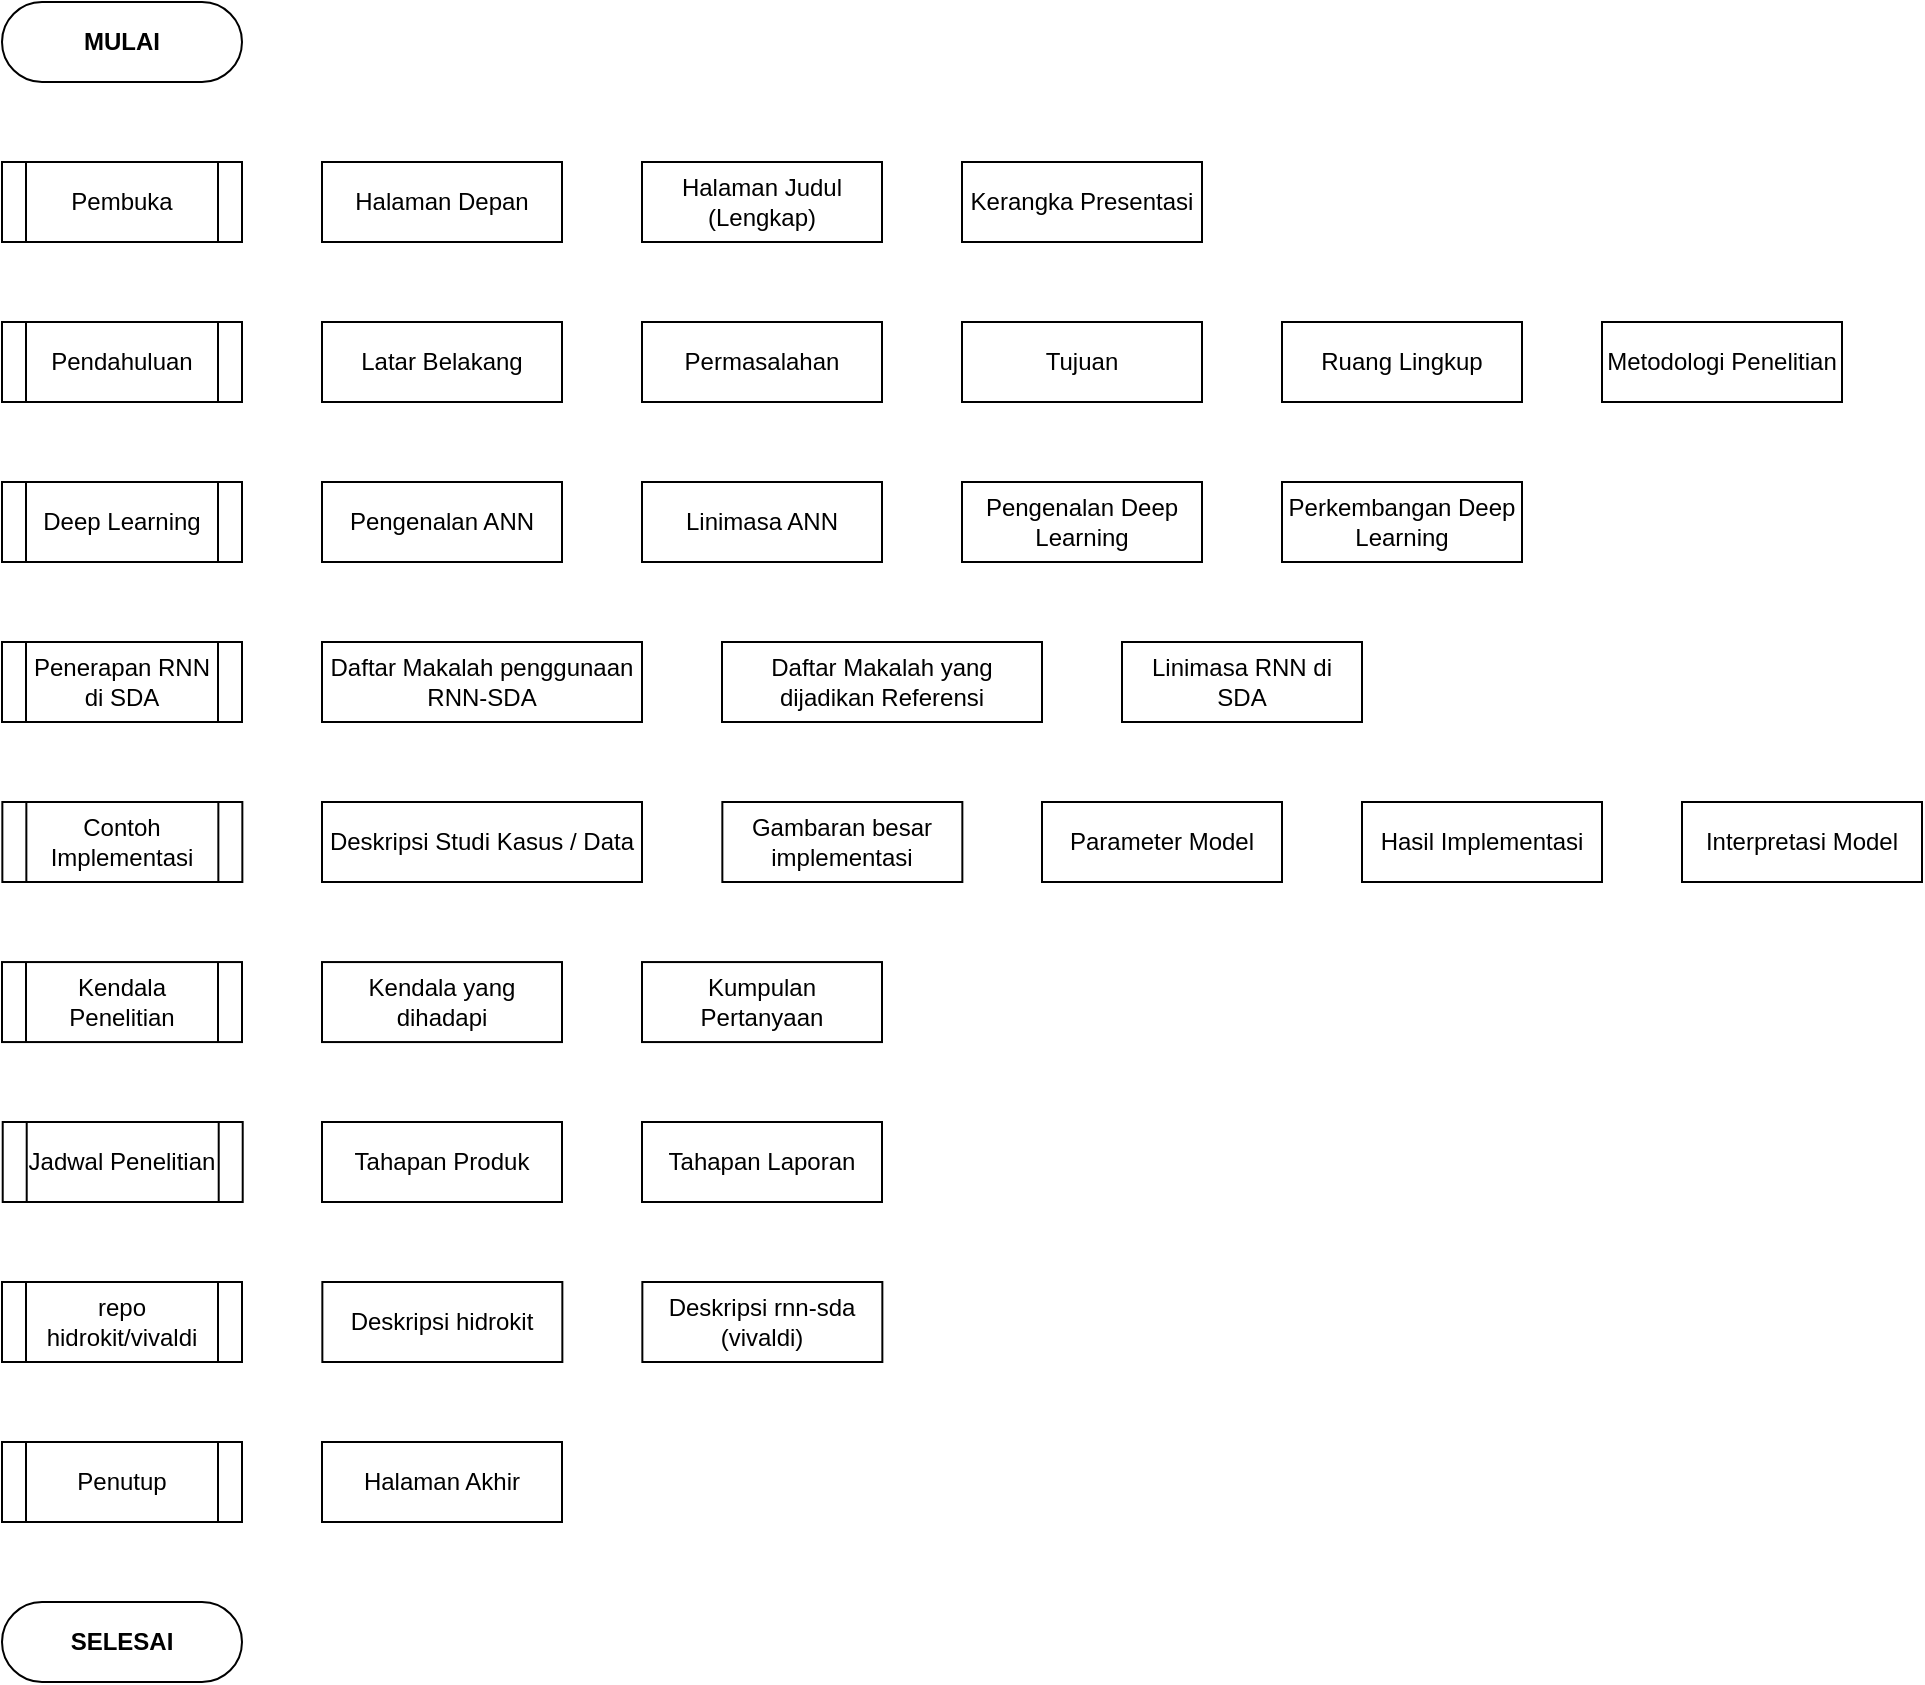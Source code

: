 <mxfile version="12.1.0" type="device" pages="1"><diagram id="c5Qm59yiF3U9AxZcnlsb" name="Page-1"><mxGraphModel dx="1733" dy="1256" grid="1" gridSize="10" guides="1" tooltips="1" connect="1" arrows="1" fold="1" page="0" pageScale="1" pageWidth="1169" pageHeight="827" math="0" shadow="0"><root><mxCell id="0"/><mxCell id="1" parent="0"/><mxCell id="GLi8yY5gHlqoo3C_YVAl-1" value="&lt;b&gt;MULAI&lt;/b&gt;" style="rounded=1;whiteSpace=wrap;html=1;arcSize=50;" vertex="1" parent="1"><mxGeometry x="200" y="120" width="120" height="40" as="geometry"/></mxCell><mxCell id="GLi8yY5gHlqoo3C_YVAl-2" value="&lt;b&gt;SELESAI&lt;/b&gt;" style="rounded=1;whiteSpace=wrap;html=1;arcSize=50;" vertex="1" parent="1"><mxGeometry x="200" y="920" width="120" height="40" as="geometry"/></mxCell><mxCell id="GLi8yY5gHlqoo3C_YVAl-3" value="Halaman Depan" style="rounded=0;whiteSpace=wrap;html=1;" vertex="1" parent="1"><mxGeometry x="360" y="200" width="120" height="40" as="geometry"/></mxCell><mxCell id="GLi8yY5gHlqoo3C_YVAl-4" value="Halaman Judul&lt;br&gt;(Lengkap)" style="rounded=0;whiteSpace=wrap;html=1;" vertex="1" parent="1"><mxGeometry x="520" y="200" width="120" height="40" as="geometry"/></mxCell><mxCell id="GLi8yY5gHlqoo3C_YVAl-5" value="Kerangka Presentasi" style="rounded=0;whiteSpace=wrap;html=1;" vertex="1" parent="1"><mxGeometry x="680" y="200" width="120" height="40" as="geometry"/></mxCell><mxCell id="GLi8yY5gHlqoo3C_YVAl-7" value="Pendahuluan" style="shape=process;whiteSpace=wrap;html=1;backgroundOutline=1;" vertex="1" parent="1"><mxGeometry x="200" y="280" width="120" height="40" as="geometry"/></mxCell><mxCell id="GLi8yY5gHlqoo3C_YVAl-8" value="Latar Belakang" style="rounded=0;whiteSpace=wrap;html=1;" vertex="1" parent="1"><mxGeometry x="360" y="280" width="120" height="40" as="geometry"/></mxCell><mxCell id="GLi8yY5gHlqoo3C_YVAl-9" value="Permasalahan" style="rounded=0;whiteSpace=wrap;html=1;" vertex="1" parent="1"><mxGeometry x="520" y="280" width="120" height="40" as="geometry"/></mxCell><mxCell id="GLi8yY5gHlqoo3C_YVAl-10" value="Tujuan" style="rounded=0;whiteSpace=wrap;html=1;" vertex="1" parent="1"><mxGeometry x="680" y="280" width="120" height="40" as="geometry"/></mxCell><mxCell id="GLi8yY5gHlqoo3C_YVAl-11" value="Ruang Lingkup" style="rounded=0;whiteSpace=wrap;html=1;" vertex="1" parent="1"><mxGeometry x="840" y="280" width="120" height="40" as="geometry"/></mxCell><mxCell id="GLi8yY5gHlqoo3C_YVAl-12" value="Deep Learning" style="shape=process;whiteSpace=wrap;html=1;backgroundOutline=1;" vertex="1" parent="1"><mxGeometry x="200" y="360" width="120" height="40" as="geometry"/></mxCell><mxCell id="GLi8yY5gHlqoo3C_YVAl-13" value="Pengenalan Deep Learning" style="rounded=0;whiteSpace=wrap;html=1;" vertex="1" parent="1"><mxGeometry x="680" y="360" width="120" height="40" as="geometry"/></mxCell><mxCell id="GLi8yY5gHlqoo3C_YVAl-15" value="Linimasa ANN" style="rounded=0;whiteSpace=wrap;html=1;" vertex="1" parent="1"><mxGeometry x="520" y="360" width="120" height="40" as="geometry"/></mxCell><mxCell id="GLi8yY5gHlqoo3C_YVAl-16" value="Perkembangan Deep Learning" style="rounded=0;whiteSpace=wrap;html=1;" vertex="1" parent="1"><mxGeometry x="840" y="360" width="120" height="40" as="geometry"/></mxCell><mxCell id="GLi8yY5gHlqoo3C_YVAl-17" value="Penerapan RNN di SDA" style="shape=process;whiteSpace=wrap;html=1;backgroundOutline=1;" vertex="1" parent="1"><mxGeometry x="200" y="440" width="120" height="40" as="geometry"/></mxCell><mxCell id="GLi8yY5gHlqoo3C_YVAl-18" value="Daftar Makalah penggunaan RNN-SDA" style="rounded=0;whiteSpace=wrap;html=1;" vertex="1" parent="1"><mxGeometry x="360" y="440" width="160" height="40" as="geometry"/></mxCell><mxCell id="GLi8yY5gHlqoo3C_YVAl-19" value="Daftar Makalah yang dijadikan Referensi" style="rounded=0;whiteSpace=wrap;html=1;" vertex="1" parent="1"><mxGeometry x="560" y="440" width="160" height="40" as="geometry"/></mxCell><mxCell id="GLi8yY5gHlqoo3C_YVAl-20" value="Contoh Implementasi" style="shape=process;whiteSpace=wrap;html=1;backgroundOutline=1;" vertex="1" parent="1"><mxGeometry x="200.176" y="520" width="120" height="40" as="geometry"/></mxCell><mxCell id="GLi8yY5gHlqoo3C_YVAl-21" value="Deskripsi Studi Kasus / Data" style="rounded=0;whiteSpace=wrap;html=1;" vertex="1" parent="1"><mxGeometry x="360" y="520" width="160" height="40" as="geometry"/></mxCell><mxCell id="GLi8yY5gHlqoo3C_YVAl-22" value="Gambaran besar implementasi" style="rounded=0;whiteSpace=wrap;html=1;" vertex="1" parent="1"><mxGeometry x="560.176" y="520" width="120" height="40" as="geometry"/></mxCell><mxCell id="GLi8yY5gHlqoo3C_YVAl-23" value="Jadwal Penelitian" style="shape=process;whiteSpace=wrap;html=1;backgroundOutline=1;" vertex="1" parent="1"><mxGeometry x="200.353" y="680" width="120" height="40" as="geometry"/></mxCell><mxCell id="GLi8yY5gHlqoo3C_YVAl-24" value="Kendala Penelitian" style="shape=process;whiteSpace=wrap;html=1;backgroundOutline=1;" vertex="1" parent="1"><mxGeometry x="200" y="600.029" width="120" height="40" as="geometry"/></mxCell><mxCell id="GLi8yY5gHlqoo3C_YVAl-25" value="Kendala yang dihadapi" style="rounded=0;whiteSpace=wrap;html=1;" vertex="1" parent="1"><mxGeometry x="360" y="600.029" width="120" height="40" as="geometry"/></mxCell><mxCell id="GLi8yY5gHlqoo3C_YVAl-26" value="Kumpulan Pertanyaan" style="rounded=0;whiteSpace=wrap;html=1;" vertex="1" parent="1"><mxGeometry x="520" y="600.029" width="120" height="40" as="geometry"/></mxCell><mxCell id="GLi8yY5gHlqoo3C_YVAl-27" value="repo hidrokit/vivaldi" style="shape=process;whiteSpace=wrap;html=1;backgroundOutline=1;" vertex="1" parent="1"><mxGeometry x="200" y="760" width="120" height="40" as="geometry"/></mxCell><mxCell id="GLi8yY5gHlqoo3C_YVAl-28" value="Deskripsi hidrokit" style="rounded=0;whiteSpace=wrap;html=1;" vertex="1" parent="1"><mxGeometry x="360.176" y="760" width="120" height="40" as="geometry"/></mxCell><mxCell id="GLi8yY5gHlqoo3C_YVAl-29" value="Deskripsi rnn-sda (vivaldi)" style="rounded=0;whiteSpace=wrap;html=1;" vertex="1" parent="1"><mxGeometry x="520.176" y="760" width="120" height="40" as="geometry"/></mxCell><mxCell id="GLi8yY5gHlqoo3C_YVAl-31" value="Pengenalan ANN" style="rounded=0;whiteSpace=wrap;html=1;" vertex="1" parent="1"><mxGeometry x="360" y="360" width="120" height="40" as="geometry"/></mxCell><mxCell id="GLi8yY5gHlqoo3C_YVAl-32" value="Metodologi Penelitian" style="rounded=0;whiteSpace=wrap;html=1;" vertex="1" parent="1"><mxGeometry x="1000" y="280" width="120" height="40" as="geometry"/></mxCell><mxCell id="GLi8yY5gHlqoo3C_YVAl-34" value="Halaman Akhir" style="rounded=0;whiteSpace=wrap;html=1;" vertex="1" parent="1"><mxGeometry x="360" y="840" width="120" height="40" as="geometry"/></mxCell><mxCell id="GLi8yY5gHlqoo3C_YVAl-35" value="Parameter Model" style="rounded=0;whiteSpace=wrap;html=1;" vertex="1" parent="1"><mxGeometry x="720" y="520" width="120" height="40" as="geometry"/></mxCell><mxCell id="GLi8yY5gHlqoo3C_YVAl-36" value="Hasil Implementasi" style="rounded=0;whiteSpace=wrap;html=1;" vertex="1" parent="1"><mxGeometry x="880" y="520" width="120" height="40" as="geometry"/></mxCell><mxCell id="GLi8yY5gHlqoo3C_YVAl-37" value="Interpretasi Model" style="rounded=0;whiteSpace=wrap;html=1;" vertex="1" parent="1"><mxGeometry x="1040" y="520" width="120" height="40" as="geometry"/></mxCell><mxCell id="GLi8yY5gHlqoo3C_YVAl-38" value="Pembuka" style="shape=process;whiteSpace=wrap;html=1;backgroundOutline=1;" vertex="1" parent="1"><mxGeometry x="200" y="200" width="120" height="40" as="geometry"/></mxCell><mxCell id="GLi8yY5gHlqoo3C_YVAl-39" value="Tahapan Produk" style="rounded=0;whiteSpace=wrap;html=1;" vertex="1" parent="1"><mxGeometry x="360" y="680" width="120" height="40" as="geometry"/></mxCell><mxCell id="GLi8yY5gHlqoo3C_YVAl-40" value="Tahapan Laporan" style="rounded=0;whiteSpace=wrap;html=1;" vertex="1" parent="1"><mxGeometry x="520" y="680" width="120" height="40" as="geometry"/></mxCell><mxCell id="GLi8yY5gHlqoo3C_YVAl-41" value="Penutup" style="shape=process;whiteSpace=wrap;html=1;backgroundOutline=1;" vertex="1" parent="1"><mxGeometry x="200" y="840" width="120" height="40" as="geometry"/></mxCell><mxCell id="GLi8yY5gHlqoo3C_YVAl-42" value="Linimasa RNN di SDA" style="rounded=0;whiteSpace=wrap;html=1;" vertex="1" parent="1"><mxGeometry x="760" y="440" width="120" height="40" as="geometry"/></mxCell></root></mxGraphModel></diagram></mxfile>